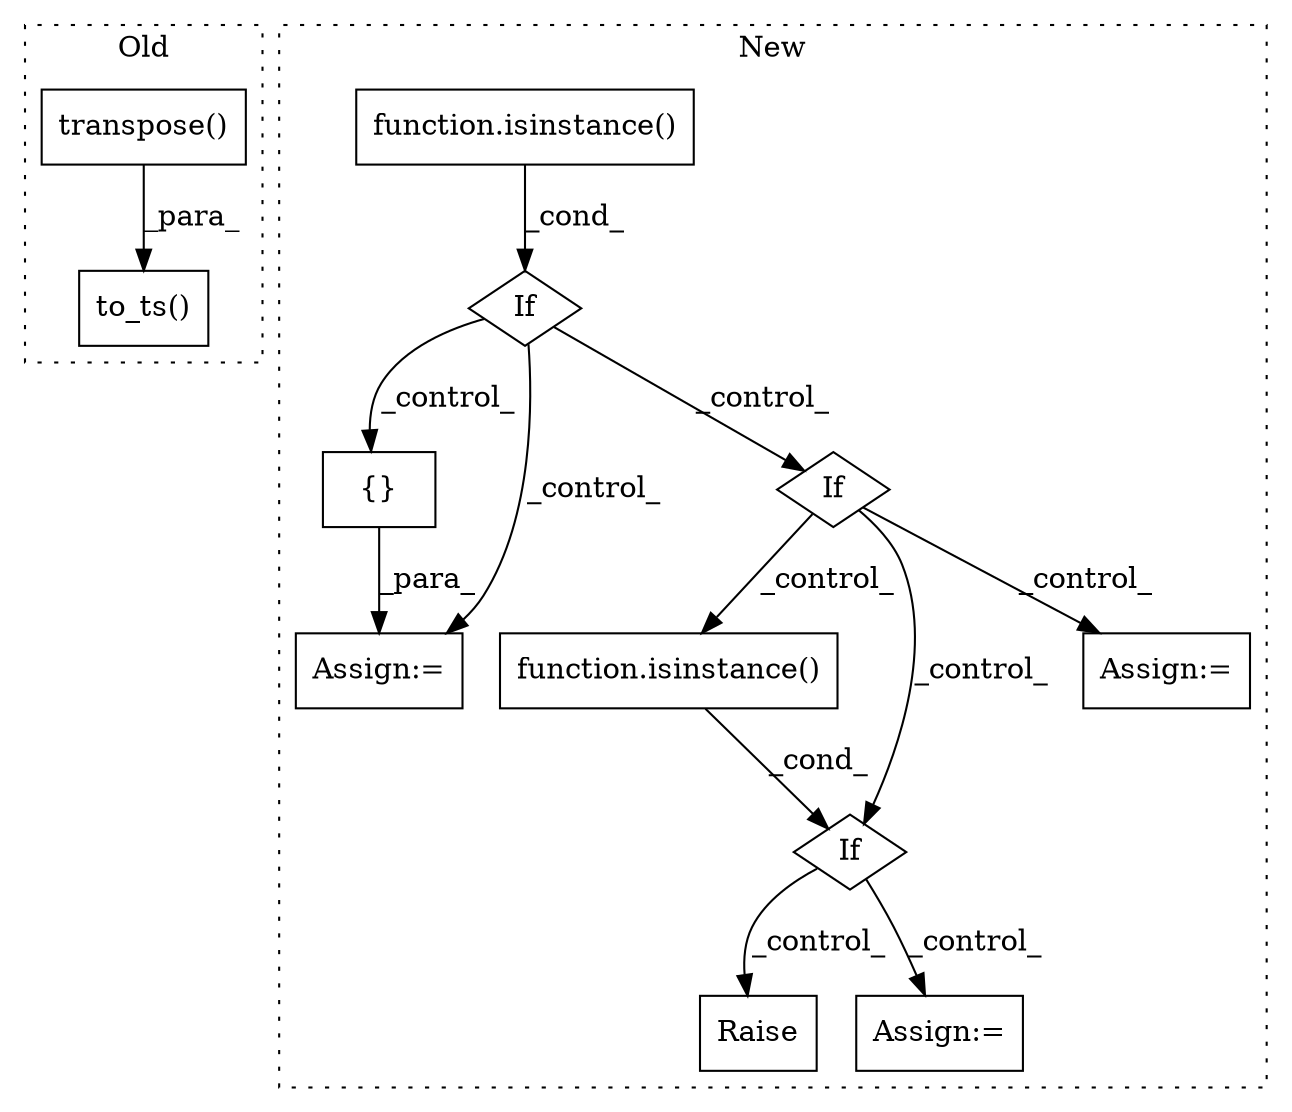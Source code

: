 digraph G {
subgraph cluster0 {
1 [label="transpose()" a="75" s="33384" l="64" shape="box"];
9 [label="to_ts()" a="75" s="33373,33463" l="11,1" shape="box"];
label = "Old";
style="dotted";
}
subgraph cluster1 {
2 [label="Raise" a="91" s="41577" l="6" shape="box"];
3 [label="If" a="96" s="41495" l="0" shape="diamond"];
4 [label="Assign:=" a="68" s="41539" l="3" shape="box"];
5 [label="If" a="96" s="41328" l="3" shape="diamond"];
6 [label="Assign:=" a="68" s="41375" l="3" shape="box"];
7 [label="If" a="96" s="41405" l="0" shape="diamond"];
8 [label="{}" a="59" s="41378,41390" l="1,0" shape="box"];
10 [label="function.isinstance()" a="75" s="41331,41353" l="11,1" shape="box"];
11 [label="Assign:=" a="68" s="41450" l="3" shape="box"];
12 [label="function.isinstance()" a="75" s="41495,41517" l="11,1" shape="box"];
label = "New";
style="dotted";
}
1 -> 9 [label="_para_"];
3 -> 2 [label="_control_"];
3 -> 4 [label="_control_"];
5 -> 6 [label="_control_"];
5 -> 8 [label="_control_"];
5 -> 7 [label="_control_"];
7 -> 3 [label="_control_"];
7 -> 11 [label="_control_"];
7 -> 12 [label="_control_"];
8 -> 6 [label="_para_"];
10 -> 5 [label="_cond_"];
12 -> 3 [label="_cond_"];
}